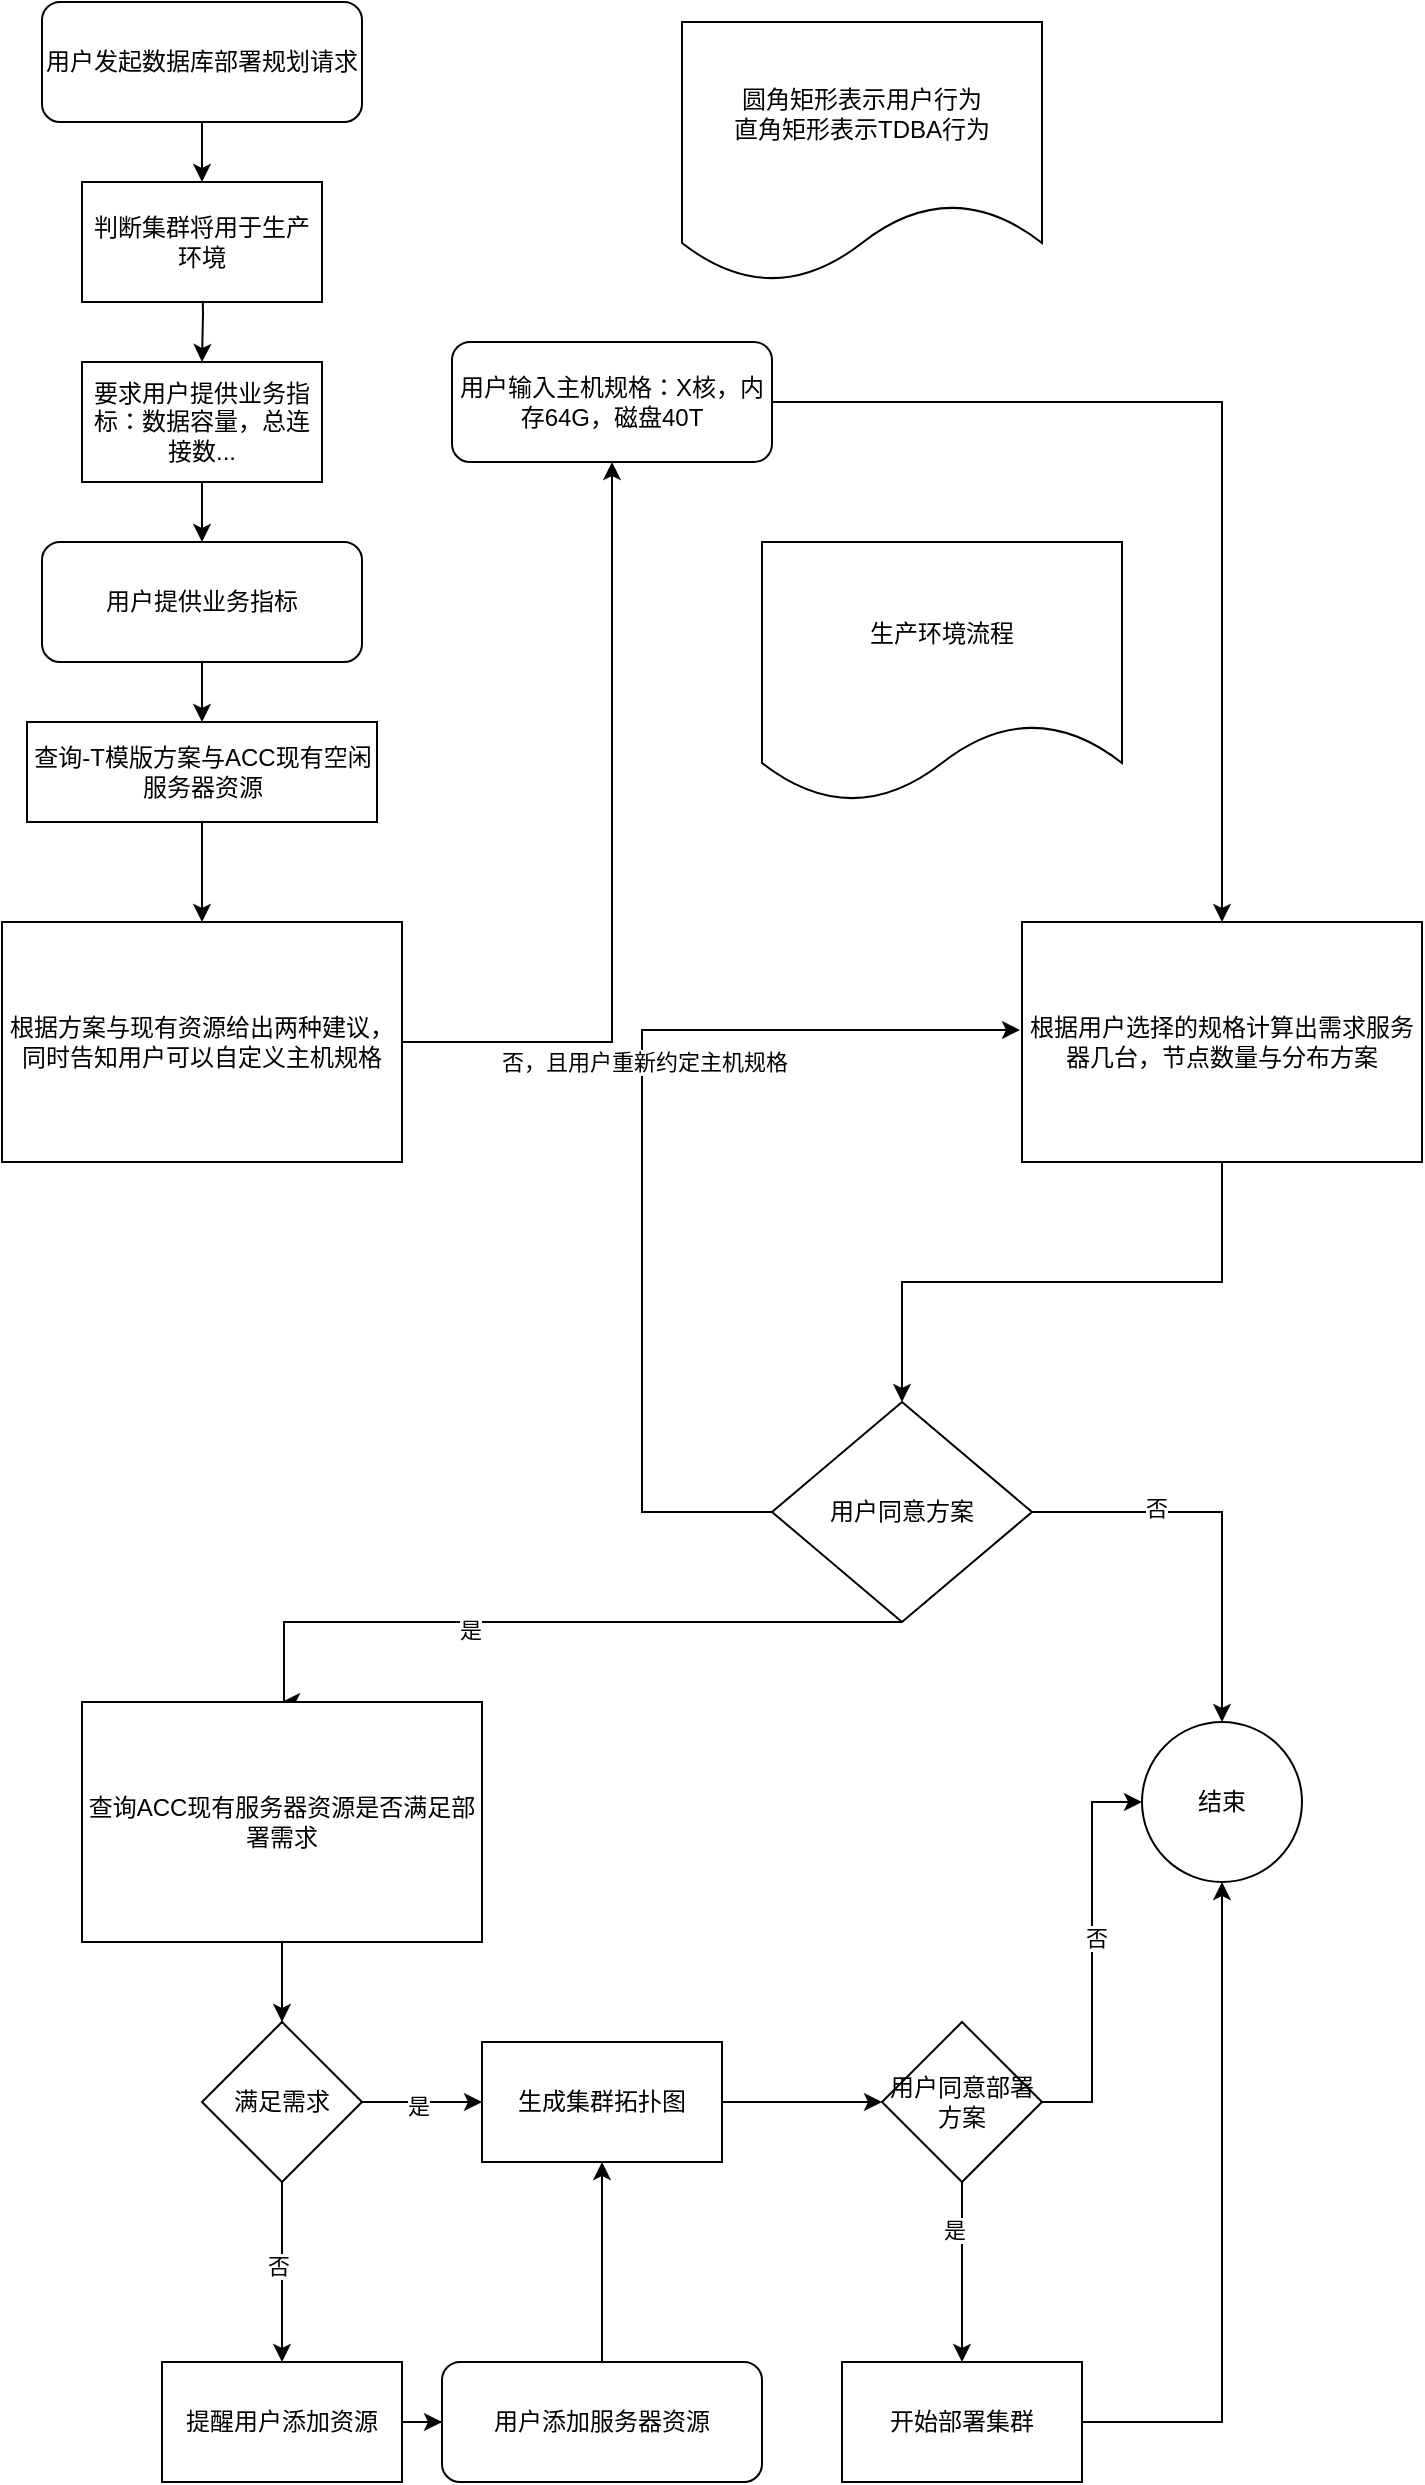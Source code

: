 <mxfile version="24.6.2" type="github">
  <diagram name="第 1 页" id="avmDc23T9HDgsjV4XYvA">
    <mxGraphModel dx="1674" dy="738" grid="1" gridSize="10" guides="1" tooltips="1" connect="1" arrows="1" fold="1" page="1" pageScale="1" pageWidth="827" pageHeight="1169" math="0" shadow="0">
      <root>
        <mxCell id="0" />
        <mxCell id="1" parent="0" />
        <mxCell id="2_RnS9Cv0YsXSPb3wlUZ-4" value="" style="edgeStyle=orthogonalEdgeStyle;rounded=0;orthogonalLoop=1;jettySize=auto;html=1;" parent="1" target="2_RnS9Cv0YsXSPb3wlUZ-2" edge="1">
          <mxGeometry relative="1" as="geometry">
            <mxPoint x="180" y="150" as="sourcePoint" />
          </mxGeometry>
        </mxCell>
        <mxCell id="2_RnS9Cv0YsXSPb3wlUZ-6" value="" style="edgeStyle=orthogonalEdgeStyle;rounded=0;orthogonalLoop=1;jettySize=auto;html=1;" parent="1" source="2_RnS9Cv0YsXSPb3wlUZ-2" target="2_RnS9Cv0YsXSPb3wlUZ-5" edge="1">
          <mxGeometry relative="1" as="geometry" />
        </mxCell>
        <mxCell id="2_RnS9Cv0YsXSPb3wlUZ-2" value="要求用户提供业务指标：数据容量，总连接数..." style="rounded=0;whiteSpace=wrap;html=1;" parent="1" vertex="1">
          <mxGeometry x="120" y="200" width="120" height="60" as="geometry" />
        </mxCell>
        <mxCell id="2_RnS9Cv0YsXSPb3wlUZ-10" value="" style="edgeStyle=orthogonalEdgeStyle;rounded=0;orthogonalLoop=1;jettySize=auto;html=1;" parent="1" source="2_RnS9Cv0YsXSPb3wlUZ-5" target="2_RnS9Cv0YsXSPb3wlUZ-9" edge="1">
          <mxGeometry relative="1" as="geometry" />
        </mxCell>
        <mxCell id="2_RnS9Cv0YsXSPb3wlUZ-5" value="用户提供业务指标" style="rounded=1;whiteSpace=wrap;html=1;" parent="1" vertex="1">
          <mxGeometry x="100" y="290" width="160" height="60" as="geometry" />
        </mxCell>
        <mxCell id="2_RnS9Cv0YsXSPb3wlUZ-12" value="" style="edgeStyle=orthogonalEdgeStyle;rounded=0;orthogonalLoop=1;jettySize=auto;html=1;" parent="1" source="2_RnS9Cv0YsXSPb3wlUZ-9" target="2_RnS9Cv0YsXSPb3wlUZ-11" edge="1">
          <mxGeometry relative="1" as="geometry" />
        </mxCell>
        <mxCell id="2_RnS9Cv0YsXSPb3wlUZ-9" value="查询-T模版方案与ACC现有空闲服务器资源" style="rounded=0;whiteSpace=wrap;html=1;" parent="1" vertex="1">
          <mxGeometry x="92.5" y="380" width="175" height="50" as="geometry" />
        </mxCell>
        <mxCell id="2_RnS9Cv0YsXSPb3wlUZ-16" style="edgeStyle=orthogonalEdgeStyle;rounded=0;orthogonalLoop=1;jettySize=auto;html=1;exitX=1;exitY=0.5;exitDx=0;exitDy=0;" parent="1" source="2_RnS9Cv0YsXSPb3wlUZ-11" target="2_RnS9Cv0YsXSPb3wlUZ-15" edge="1">
          <mxGeometry relative="1" as="geometry" />
        </mxCell>
        <mxCell id="2_RnS9Cv0YsXSPb3wlUZ-11" value="根据方案与现有资源给出两种建议，同时告知用户可以自定义主机规格" style="whiteSpace=wrap;html=1;rounded=0;" parent="1" vertex="1">
          <mxGeometry x="80" y="480" width="200" height="120" as="geometry" />
        </mxCell>
        <mxCell id="2_RnS9Cv0YsXSPb3wlUZ-18" value="" style="edgeStyle=orthogonalEdgeStyle;rounded=0;orthogonalLoop=1;jettySize=auto;html=1;" parent="1" source="2_RnS9Cv0YsXSPb3wlUZ-15" target="2_RnS9Cv0YsXSPb3wlUZ-17" edge="1">
          <mxGeometry relative="1" as="geometry" />
        </mxCell>
        <mxCell id="2_RnS9Cv0YsXSPb3wlUZ-15" value="用户输入主机规格：X核，内存64G，磁盘40T" style="rounded=1;whiteSpace=wrap;html=1;" parent="1" vertex="1">
          <mxGeometry x="305" y="190" width="160" height="60" as="geometry" />
        </mxCell>
        <mxCell id="2_RnS9Cv0YsXSPb3wlUZ-21" value="" style="edgeStyle=orthogonalEdgeStyle;rounded=0;orthogonalLoop=1;jettySize=auto;html=1;" parent="1" source="2_RnS9Cv0YsXSPb3wlUZ-17" target="2_RnS9Cv0YsXSPb3wlUZ-20" edge="1">
          <mxGeometry relative="1" as="geometry" />
        </mxCell>
        <mxCell id="2_RnS9Cv0YsXSPb3wlUZ-17" value="根据用户选择的规格计算出需求服务器几台，节点数量与分布方案" style="whiteSpace=wrap;html=1;rounded=0;" parent="1" vertex="1">
          <mxGeometry x="590" y="480" width="200" height="120" as="geometry" />
        </mxCell>
        <mxCell id="2_RnS9Cv0YsXSPb3wlUZ-22" style="edgeStyle=orthogonalEdgeStyle;rounded=0;orthogonalLoop=1;jettySize=auto;html=1;entryX=-0.005;entryY=0.45;entryDx=0;entryDy=0;entryPerimeter=0;" parent="1" source="2_RnS9Cv0YsXSPb3wlUZ-20" target="2_RnS9Cv0YsXSPb3wlUZ-17" edge="1">
          <mxGeometry relative="1" as="geometry">
            <mxPoint x="390" y="530" as="targetPoint" />
            <Array as="points">
              <mxPoint x="400" y="775" />
              <mxPoint x="400" y="534" />
            </Array>
          </mxGeometry>
        </mxCell>
        <mxCell id="2_RnS9Cv0YsXSPb3wlUZ-23" value="否，且用户重新约定主机规格" style="edgeLabel;html=1;align=center;verticalAlign=middle;resizable=0;points=[];" parent="2_RnS9Cv0YsXSPb3wlUZ-22" vertex="1" connectable="0">
          <mxGeometry x="0.175" y="-1" relative="1" as="geometry">
            <mxPoint y="1" as="offset" />
          </mxGeometry>
        </mxCell>
        <mxCell id="2_RnS9Cv0YsXSPb3wlUZ-29" value="" style="edgeStyle=orthogonalEdgeStyle;rounded=0;orthogonalLoop=1;jettySize=auto;html=1;" parent="1" source="2_RnS9Cv0YsXSPb3wlUZ-20" target="2_RnS9Cv0YsXSPb3wlUZ-28" edge="1">
          <mxGeometry relative="1" as="geometry" />
        </mxCell>
        <mxCell id="2_RnS9Cv0YsXSPb3wlUZ-31" value="否" style="edgeLabel;html=1;align=center;verticalAlign=middle;resizable=0;points=[];" parent="2_RnS9Cv0YsXSPb3wlUZ-29" vertex="1" connectable="0">
          <mxGeometry x="-0.38" y="2" relative="1" as="geometry">
            <mxPoint as="offset" />
          </mxGeometry>
        </mxCell>
        <mxCell id="2_RnS9Cv0YsXSPb3wlUZ-32" style="edgeStyle=orthogonalEdgeStyle;rounded=0;orthogonalLoop=1;jettySize=auto;html=1;exitX=0.5;exitY=1;exitDx=0;exitDy=0;" parent="1" source="2_RnS9Cv0YsXSPb3wlUZ-20" edge="1">
          <mxGeometry relative="1" as="geometry">
            <mxPoint x="220" y="870" as="targetPoint" />
            <Array as="points">
              <mxPoint x="221" y="830" />
            </Array>
          </mxGeometry>
        </mxCell>
        <mxCell id="2_RnS9Cv0YsXSPb3wlUZ-33" value="是" style="edgeLabel;html=1;align=center;verticalAlign=middle;resizable=0;points=[];" parent="2_RnS9Cv0YsXSPb3wlUZ-32" vertex="1" connectable="0">
          <mxGeometry x="0.236" y="4" relative="1" as="geometry">
            <mxPoint as="offset" />
          </mxGeometry>
        </mxCell>
        <mxCell id="2_RnS9Cv0YsXSPb3wlUZ-20" value="用户同意方案" style="rhombus;whiteSpace=wrap;html=1;rounded=0;" parent="1" vertex="1">
          <mxGeometry x="465" y="720" width="130" height="110" as="geometry" />
        </mxCell>
        <mxCell id="2_RnS9Cv0YsXSPb3wlUZ-28" value="结束" style="ellipse;whiteSpace=wrap;html=1;rounded=0;" parent="1" vertex="1">
          <mxGeometry x="650" y="880" width="80" height="80" as="geometry" />
        </mxCell>
        <mxCell id="2_RnS9Cv0YsXSPb3wlUZ-36" value="" style="edgeStyle=orthogonalEdgeStyle;rounded=0;orthogonalLoop=1;jettySize=auto;html=1;" parent="1" source="2_RnS9Cv0YsXSPb3wlUZ-34" target="2_RnS9Cv0YsXSPb3wlUZ-35" edge="1">
          <mxGeometry relative="1" as="geometry" />
        </mxCell>
        <mxCell id="2_RnS9Cv0YsXSPb3wlUZ-34" value="查询ACC现有服务器资源是否满足部署需求" style="whiteSpace=wrap;html=1;rounded=0;" parent="1" vertex="1">
          <mxGeometry x="120" y="870" width="200" height="120" as="geometry" />
        </mxCell>
        <mxCell id="2_RnS9Cv0YsXSPb3wlUZ-40" value="" style="edgeStyle=orthogonalEdgeStyle;rounded=0;orthogonalLoop=1;jettySize=auto;html=1;" parent="1" source="2_RnS9Cv0YsXSPb3wlUZ-35" target="2_RnS9Cv0YsXSPb3wlUZ-39" edge="1">
          <mxGeometry relative="1" as="geometry" />
        </mxCell>
        <mxCell id="2_RnS9Cv0YsXSPb3wlUZ-41" value="是" style="edgeLabel;html=1;align=center;verticalAlign=middle;resizable=0;points=[];" parent="2_RnS9Cv0YsXSPb3wlUZ-40" vertex="1" connectable="0">
          <mxGeometry x="-0.067" y="-2" relative="1" as="geometry">
            <mxPoint as="offset" />
          </mxGeometry>
        </mxCell>
        <mxCell id="2_RnS9Cv0YsXSPb3wlUZ-43" value="" style="edgeStyle=orthogonalEdgeStyle;rounded=0;orthogonalLoop=1;jettySize=auto;html=1;" parent="1" source="2_RnS9Cv0YsXSPb3wlUZ-35" target="2_RnS9Cv0YsXSPb3wlUZ-42" edge="1">
          <mxGeometry relative="1" as="geometry" />
        </mxCell>
        <mxCell id="2_RnS9Cv0YsXSPb3wlUZ-44" value="否" style="edgeLabel;html=1;align=center;verticalAlign=middle;resizable=0;points=[];" parent="2_RnS9Cv0YsXSPb3wlUZ-43" vertex="1" connectable="0">
          <mxGeometry x="-0.067" y="-2" relative="1" as="geometry">
            <mxPoint as="offset" />
          </mxGeometry>
        </mxCell>
        <mxCell id="2_RnS9Cv0YsXSPb3wlUZ-35" value="满足需求" style="rhombus;whiteSpace=wrap;html=1;rounded=0;" parent="1" vertex="1">
          <mxGeometry x="180" y="1030" width="80" height="80" as="geometry" />
        </mxCell>
        <mxCell id="2_RnS9Cv0YsXSPb3wlUZ-48" value="" style="edgeStyle=orthogonalEdgeStyle;rounded=0;orthogonalLoop=1;jettySize=auto;html=1;" parent="1" source="2_RnS9Cv0YsXSPb3wlUZ-39" target="2_RnS9Cv0YsXSPb3wlUZ-47" edge="1">
          <mxGeometry relative="1" as="geometry" />
        </mxCell>
        <mxCell id="2_RnS9Cv0YsXSPb3wlUZ-39" value="生成集群拓扑图" style="whiteSpace=wrap;html=1;rounded=0;" parent="1" vertex="1">
          <mxGeometry x="320" y="1040" width="120" height="60" as="geometry" />
        </mxCell>
        <mxCell id="2_RnS9Cv0YsXSPb3wlUZ-55" style="edgeStyle=orthogonalEdgeStyle;rounded=0;orthogonalLoop=1;jettySize=auto;html=1;exitX=1;exitY=0.5;exitDx=0;exitDy=0;" parent="1" source="2_RnS9Cv0YsXSPb3wlUZ-42" target="2_RnS9Cv0YsXSPb3wlUZ-54" edge="1">
          <mxGeometry relative="1" as="geometry" />
        </mxCell>
        <mxCell id="2_RnS9Cv0YsXSPb3wlUZ-42" value="提醒用户添加资源" style="whiteSpace=wrap;html=1;rounded=0;" parent="1" vertex="1">
          <mxGeometry x="160" y="1200" width="120" height="60" as="geometry" />
        </mxCell>
        <mxCell id="2_RnS9Cv0YsXSPb3wlUZ-49" style="edgeStyle=orthogonalEdgeStyle;rounded=0;orthogonalLoop=1;jettySize=auto;html=1;entryX=0;entryY=0.5;entryDx=0;entryDy=0;" parent="1" source="2_RnS9Cv0YsXSPb3wlUZ-47" target="2_RnS9Cv0YsXSPb3wlUZ-28" edge="1">
          <mxGeometry relative="1" as="geometry" />
        </mxCell>
        <mxCell id="2_RnS9Cv0YsXSPb3wlUZ-50" value="否" style="edgeLabel;html=1;align=center;verticalAlign=middle;resizable=0;points=[];" parent="2_RnS9Cv0YsXSPb3wlUZ-49" vertex="1" connectable="0">
          <mxGeometry x="0.07" y="-2" relative="1" as="geometry">
            <mxPoint as="offset" />
          </mxGeometry>
        </mxCell>
        <mxCell id="2_RnS9Cv0YsXSPb3wlUZ-52" value="" style="edgeStyle=orthogonalEdgeStyle;rounded=0;orthogonalLoop=1;jettySize=auto;html=1;" parent="1" source="2_RnS9Cv0YsXSPb3wlUZ-47" target="2_RnS9Cv0YsXSPb3wlUZ-51" edge="1">
          <mxGeometry relative="1" as="geometry" />
        </mxCell>
        <mxCell id="2_RnS9Cv0YsXSPb3wlUZ-53" value="是" style="edgeLabel;html=1;align=center;verticalAlign=middle;resizable=0;points=[];" parent="2_RnS9Cv0YsXSPb3wlUZ-52" vertex="1" connectable="0">
          <mxGeometry x="-0.467" y="-4" relative="1" as="geometry">
            <mxPoint as="offset" />
          </mxGeometry>
        </mxCell>
        <mxCell id="2_RnS9Cv0YsXSPb3wlUZ-47" value="用户同意部署方案" style="rhombus;whiteSpace=wrap;html=1;rounded=0;" parent="1" vertex="1">
          <mxGeometry x="520" y="1030" width="80" height="80" as="geometry" />
        </mxCell>
        <mxCell id="2_RnS9Cv0YsXSPb3wlUZ-57" style="edgeStyle=orthogonalEdgeStyle;rounded=0;orthogonalLoop=1;jettySize=auto;html=1;exitX=1;exitY=0.5;exitDx=0;exitDy=0;entryX=0.5;entryY=1;entryDx=0;entryDy=0;" parent="1" source="2_RnS9Cv0YsXSPb3wlUZ-51" target="2_RnS9Cv0YsXSPb3wlUZ-28" edge="1">
          <mxGeometry relative="1" as="geometry">
            <mxPoint x="690" y="970" as="targetPoint" />
          </mxGeometry>
        </mxCell>
        <mxCell id="2_RnS9Cv0YsXSPb3wlUZ-51" value="开始部署集群" style="whiteSpace=wrap;html=1;rounded=0;" parent="1" vertex="1">
          <mxGeometry x="500" y="1200" width="120" height="60" as="geometry" />
        </mxCell>
        <mxCell id="NCFBYxv4-C-78Fe6J2oB-2" style="edgeStyle=orthogonalEdgeStyle;rounded=0;orthogonalLoop=1;jettySize=auto;html=1;exitX=0.5;exitY=0;exitDx=0;exitDy=0;entryX=0.5;entryY=1;entryDx=0;entryDy=0;" parent="1" source="2_RnS9Cv0YsXSPb3wlUZ-54" target="2_RnS9Cv0YsXSPb3wlUZ-39" edge="1">
          <mxGeometry relative="1" as="geometry" />
        </mxCell>
        <mxCell id="2_RnS9Cv0YsXSPb3wlUZ-54" value="用户添加服务器资源" style="rounded=1;whiteSpace=wrap;html=1;" parent="1" vertex="1">
          <mxGeometry x="300" y="1200" width="160" height="60" as="geometry" />
        </mxCell>
        <mxCell id="NCFBYxv4-C-78Fe6J2oB-1" value="&lt;span style=&quot;text-wrap: nowrap;&quot;&gt;圆角矩形表示用户行为&lt;/span&gt;&lt;div style=&quot;text-wrap: nowrap;&quot;&gt;直角矩形表示TDBA行为&lt;/div&gt;" style="shape=document;whiteSpace=wrap;html=1;boundedLbl=1;" parent="1" vertex="1">
          <mxGeometry x="420" y="30" width="180" height="130" as="geometry" />
        </mxCell>
        <mxCell id="NCFBYxv4-C-78Fe6J2oB-7" value="" style="edgeStyle=orthogonalEdgeStyle;rounded=0;orthogonalLoop=1;jettySize=auto;html=1;" parent="1" source="NCFBYxv4-C-78Fe6J2oB-4" target="NCFBYxv4-C-78Fe6J2oB-6" edge="1">
          <mxGeometry relative="1" as="geometry" />
        </mxCell>
        <mxCell id="NCFBYxv4-C-78Fe6J2oB-4" value="用户发起数据库部署规划请求" style="rounded=1;whiteSpace=wrap;html=1;" parent="1" vertex="1">
          <mxGeometry x="100" y="20" width="160" height="60" as="geometry" />
        </mxCell>
        <mxCell id="NCFBYxv4-C-78Fe6J2oB-6" value="判断集群将用于生产环境" style="rounded=0;whiteSpace=wrap;html=1;" parent="1" vertex="1">
          <mxGeometry x="120" y="110" width="120" height="60" as="geometry" />
        </mxCell>
        <mxCell id="pwyaFFv9Z6xUY4HFMzEa-2" value="&lt;span style=&quot;text-wrap: nowrap;&quot;&gt;生产环境流程&lt;/span&gt;" style="shape=document;whiteSpace=wrap;html=1;boundedLbl=1;" vertex="1" parent="1">
          <mxGeometry x="460" y="290" width="180" height="130" as="geometry" />
        </mxCell>
      </root>
    </mxGraphModel>
  </diagram>
</mxfile>
